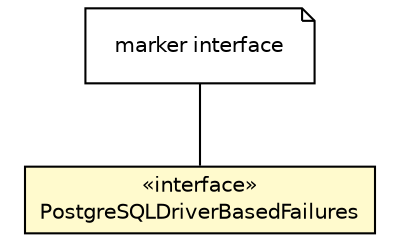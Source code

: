 #!/usr/local/bin/dot
#
# Class diagram 
# Generated by UMLGraph version R5_6-24-gf6e263 (http://www.umlgraph.org/)
#

digraph G {
	edge [fontname="Helvetica",fontsize=10,labelfontname="Helvetica",labelfontsize=10];
	node [fontname="Helvetica",fontsize=10,shape=plaintext];
	nodesep=0.25;
	ranksep=0.5;
	// nl.b3p.brmo.test.util.database.PostgreSQLDriverBasedFailures
	c53 [label=<<table title="nl.b3p.brmo.test.util.database.PostgreSQLDriverBasedFailures" border="0" cellborder="1" cellspacing="0" cellpadding="2" port="p" bgcolor="lemonChiffon" href="./PostgreSQLDriverBasedFailures.html">
		<tr><td><table border="0" cellspacing="0" cellpadding="1">
<tr><td align="center" balign="center"> &#171;interface&#187; </td></tr>
<tr><td align="center" balign="center"> PostgreSQLDriverBasedFailures </td></tr>
		</table></td></tr>
		</table>>, URL="./PostgreSQLDriverBasedFailures.html", fontname="Helvetica", fontcolor="black", fontsize=10.0];
	// Note annotation
	n0cc53 [label=<<table title="nl.b3p.brmo.test.util.database.PostgreSQLDriverBasedFailures" border="0" cellborder="0" cellspacing="0" cellpadding="2" port="p" href="./PostgreSQLDriverBasedFailures.html">
		<tr><td><table border="0" cellspacing="0" cellpadding="1">
<tr><td align="left" balign="left"> marker interface </td></tr>
		</table></td></tr>
		</table>>, fontname="Helvetica", fontcolor="black", fontsize=10.0, shape=note];
	n0cc53 -> c53:p[arrowhead=none];
}

